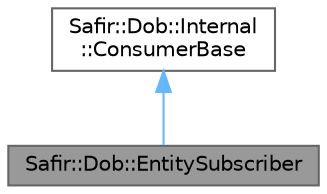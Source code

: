 digraph "Safir::Dob::EntitySubscriber"
{
 // LATEX_PDF_SIZE
  bgcolor="transparent";
  edge [fontname=Helvetica,fontsize=10,labelfontname=Helvetica,labelfontsize=10];
  node [fontname=Helvetica,fontsize=10,shape=box,height=0.2,width=0.4];
  Node1 [label="Safir::Dob::EntitySubscriber",height=0.2,width=0.4,color="gray40", fillcolor="grey60", style="filled", fontcolor="black",tooltip="Interface to be implemented by subscribers of entities."];
  Node2 -> Node1 [dir="back",color="steelblue1",style="solid"];
  Node2 [label="Safir::Dob::Internal\l::ConsumerBase",height=0.2,width=0.4,color="gray40", fillcolor="white", style="filled",URL="$a01327.html",tooltip="Base class used when composing more elaborated interfaces."];
}
